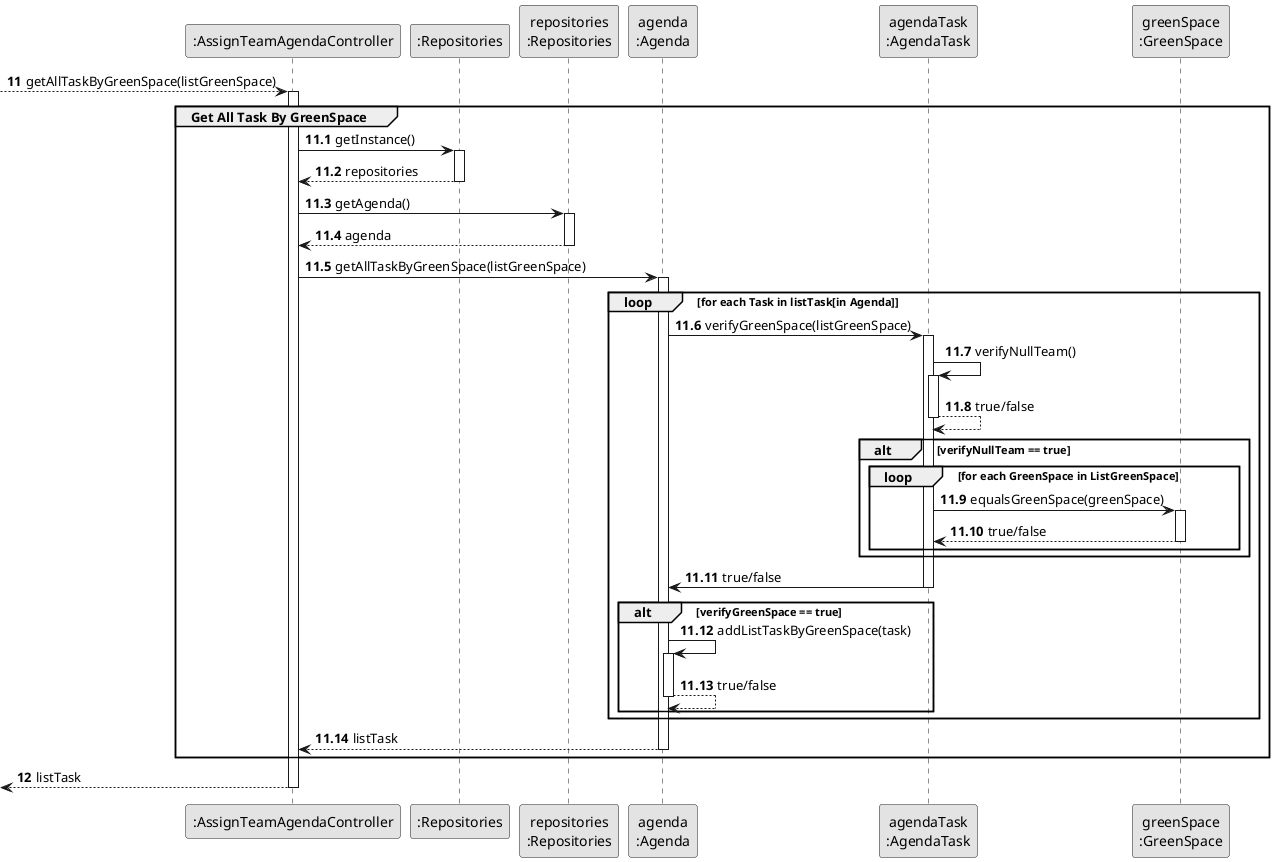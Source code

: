 @startuml
'https://plantuml.com/sequence-diagram
skinparam monochrome true
skinparam packageStyle rectangle
skinparam shadowing false

participant ":AssignTeamAgendaController" as CTRL
participant ":Repositories" as RepositorySingleton
participant "repositories\n:Repositories" as PLAT
participant "agenda\n:Agenda" as AGENDA
participant "agendaTask\n:AgendaTask" as TASK
participant "greenSpace\n:GreenSpace" as GREENSPACE

autonumber 11

--> CTRL : getAllTaskByGreenSpace(listGreenSpace)

autonumber 11.1

activate CTRL

group Get All Task By GreenSpace

CTRL -> RepositorySingleton : getInstance()

activate RepositorySingleton

RepositorySingleton --> CTRL : repositories

deactivate RepositorySingleton

CTRL -> PLAT : getAgenda()

activate PLAT

PLAT --> CTRL: agenda

deactivate PLAT

CTRL -> AGENDA : getAllTaskByGreenSpace(listGreenSpace)

activate AGENDA

loop for each Task in listTask[in Agenda]

AGENDA -> TASK : verifyGreenSpace(listGreenSpace)

activate TASK

TASK -> TASK : verifyNullTeam()

activate TASK

TASK --> TASK : true/false

deactivate TASK

alt verifyNullTeam == true

loop for each GreenSpace in ListGreenSpace

TASK -> GREENSPACE : equalsGreenSpace(greenSpace)

activate GREENSPACE

GREENSPACE --> TASK : true/false

deactivate GREENSPACE

end
end
TASK -> AGENDA : true/false

deactivate TASK

alt verifyGreenSpace == true

AGENDA -> AGENDA : addListTaskByGreenSpace(task)

activate AGENDA

AGENDA --> AGENDA : true/false

deactivate AGENDA

end

end

AGENDA --> CTRL : listTask

deactivate AGENDA

end

autonumber 12

<--CTRL : listTask

deactivate CTRL
@enduml